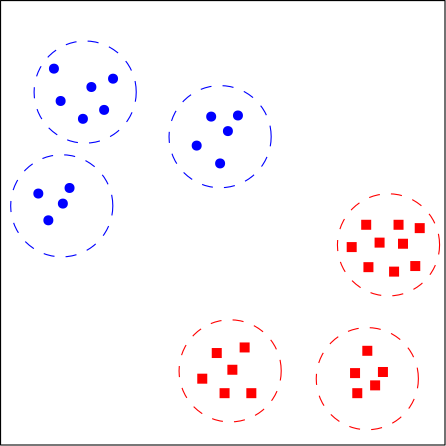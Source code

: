 <?xml version="1.0"?>
<!DOCTYPE ipe SYSTEM "ipe.dtd">
<ipe version="70218" creator="Ipe 7.2.26">
<info created="D:20230408075929" modified="D:20230408080006"/>
<ipestyle name="basic">
<symbol name="arrow/arc(spx)">
<path stroke="sym-stroke" fill="sym-stroke" pen="sym-pen">
0 0 m
-1 0.333 l
-1 -0.333 l
h
</path>
</symbol>
<symbol name="arrow/farc(spx)">
<path stroke="sym-stroke" fill="white" pen="sym-pen">
0 0 m
-1 0.333 l
-1 -0.333 l
h
</path>
</symbol>
<symbol name="arrow/ptarc(spx)">
<path stroke="sym-stroke" fill="sym-stroke" pen="sym-pen">
0 0 m
-1 0.333 l
-0.8 0 l
-1 -0.333 l
h
</path>
</symbol>
<symbol name="arrow/fptarc(spx)">
<path stroke="sym-stroke" fill="white" pen="sym-pen">
0 0 m
-1 0.333 l
-0.8 0 l
-1 -0.333 l
h
</path>
</symbol>
<symbol name="mark/circle(sx)" transformations="translations">
<path fill="sym-stroke">
0.6 0 0 0.6 0 0 e
0.4 0 0 0.4 0 0 e
</path>
</symbol>
<symbol name="mark/disk(sx)" transformations="translations">
<path fill="sym-stroke">
0.6 0 0 0.6 0 0 e
</path>
</symbol>
<symbol name="mark/fdisk(sfx)" transformations="translations">
<group>
<path fill="sym-fill">
0.5 0 0 0.5 0 0 e
</path>
<path fill="sym-stroke" fillrule="eofill">
0.6 0 0 0.6 0 0 e
0.4 0 0 0.4 0 0 e
</path>
</group>
</symbol>
<symbol name="mark/box(sx)" transformations="translations">
<path fill="sym-stroke" fillrule="eofill">
-0.6 -0.6 m
0.6 -0.6 l
0.6 0.6 l
-0.6 0.6 l
h
-0.4 -0.4 m
0.4 -0.4 l
0.4 0.4 l
-0.4 0.4 l
h
</path>
</symbol>
<symbol name="mark/square(sx)" transformations="translations">
<path fill="sym-stroke">
-0.6 -0.6 m
0.6 -0.6 l
0.6 0.6 l
-0.6 0.6 l
h
</path>
</symbol>
<symbol name="mark/fsquare(sfx)" transformations="translations">
<group>
<path fill="sym-fill">
-0.5 -0.5 m
0.5 -0.5 l
0.5 0.5 l
-0.5 0.5 l
h
</path>
<path fill="sym-stroke" fillrule="eofill">
-0.6 -0.6 m
0.6 -0.6 l
0.6 0.6 l
-0.6 0.6 l
h
-0.4 -0.4 m
0.4 -0.4 l
0.4 0.4 l
-0.4 0.4 l
h
</path>
</group>
</symbol>
<symbol name="mark/cross(sx)" transformations="translations">
<group>
<path fill="sym-stroke">
-0.43 -0.57 m
0.57 0.43 l
0.43 0.57 l
-0.57 -0.43 l
h
</path>
<path fill="sym-stroke">
-0.43 0.57 m
0.57 -0.43 l
0.43 -0.57 l
-0.57 0.43 l
h
</path>
</group>
</symbol>
<symbol name="arrow/fnormal(spx)">
<path stroke="sym-stroke" fill="white" pen="sym-pen">
0 0 m
-1 0.333 l
-1 -0.333 l
h
</path>
</symbol>
<symbol name="arrow/pointed(spx)">
<path stroke="sym-stroke" fill="sym-stroke" pen="sym-pen">
0 0 m
-1 0.333 l
-0.8 0 l
-1 -0.333 l
h
</path>
</symbol>
<symbol name="arrow/fpointed(spx)">
<path stroke="sym-stroke" fill="white" pen="sym-pen">
0 0 m
-1 0.333 l
-0.8 0 l
-1 -0.333 l
h
</path>
</symbol>
<symbol name="arrow/linear(spx)">
<path stroke="sym-stroke" pen="sym-pen">
-1 0.333 m
0 0 l
-1 -0.333 l
</path>
</symbol>
<symbol name="arrow/fdouble(spx)">
<path stroke="sym-stroke" fill="white" pen="sym-pen">
0 0 m
-1 0.333 l
-1 -0.333 l
h
-1 0 m
-2 0.333 l
-2 -0.333 l
h
</path>
</symbol>
<symbol name="arrow/double(spx)">
<path stroke="sym-stroke" fill="sym-stroke" pen="sym-pen">
0 0 m
-1 0.333 l
-1 -0.333 l
h
-1 0 m
-2 0.333 l
-2 -0.333 l
h
</path>
</symbol>
<symbol name="arrow/mid-normal(spx)">
<path stroke="sym-stroke" fill="sym-stroke" pen="sym-pen">
0.5 0 m
-0.5 0.333 l
-0.5 -0.333 l
h
</path>
</symbol>
<symbol name="arrow/mid-fnormal(spx)">
<path stroke="sym-stroke" fill="white" pen="sym-pen">
0.5 0 m
-0.5 0.333 l
-0.5 -0.333 l
h
</path>
</symbol>
<symbol name="arrow/mid-pointed(spx)">
<path stroke="sym-stroke" fill="sym-stroke" pen="sym-pen">
0.5 0 m
-0.5 0.333 l
-0.3 0 l
-0.5 -0.333 l
h
</path>
</symbol>
<symbol name="arrow/mid-fpointed(spx)">
<path stroke="sym-stroke" fill="white" pen="sym-pen">
0.5 0 m
-0.5 0.333 l
-0.3 0 l
-0.5 -0.333 l
h
</path>
</symbol>
<symbol name="arrow/mid-double(spx)">
<path stroke="sym-stroke" fill="sym-stroke" pen="sym-pen">
1 0 m
0 0.333 l
0 -0.333 l
h
0 0 m
-1 0.333 l
-1 -0.333 l
h
</path>
</symbol>
<symbol name="arrow/mid-fdouble(spx)">
<path stroke="sym-stroke" fill="white" pen="sym-pen">
1 0 m
0 0.333 l
0 -0.333 l
h
0 0 m
-1 0.333 l
-1 -0.333 l
h
</path>
</symbol>
<anglesize name="22.5 deg" value="22.5"/>
<anglesize name="30 deg" value="30"/>
<anglesize name="45 deg" value="45"/>
<anglesize name="60 deg" value="60"/>
<anglesize name="90 deg" value="90"/>
<arrowsize name="large" value="10"/>
<arrowsize name="small" value="5"/>
<arrowsize name="tiny" value="3"/>
<color name="blue" value="0 0 1"/>
<color name="brown" value="0.647 0.165 0.165"/>
<color name="darkblue" value="0 0 0.545"/>
<color name="darkcyan" value="0 0.545 0.545"/>
<color name="darkgray" value="0.663"/>
<color name="darkgreen" value="0 0.392 0"/>
<color name="darkmagenta" value="0.545 0 0.545"/>
<color name="darkorange" value="1 0.549 0"/>
<color name="darkred" value="0.545 0 0"/>
<color name="gold" value="1 0.843 0"/>
<color name="gray" value="0.745"/>
<color name="green" value="0 1 0"/>
<color name="lightblue" value="0.678 0.847 0.902"/>
<color name="lightcyan" value="0.878 1 1"/>
<color name="lightgray" value="0.827"/>
<color name="lightgreen" value="0.565 0.933 0.565"/>
<color name="lightyellow" value="1 1 0.878"/>
<color name="navy" value="0 0 0.502"/>
<color name="orange" value="1 0.647 0"/>
<color name="pink" value="1 0.753 0.796"/>
<color name="purple" value="0.627 0.125 0.941"/>
<color name="red" value="1 0 0"/>
<color name="seagreen" value="0.18 0.545 0.341"/>
<color name="turquoise" value="0.251 0.878 0.816"/>
<color name="violet" value="0.933 0.51 0.933"/>
<color name="yellow" value="1 1 0"/>
<dashstyle name="dash dot dotted" value="[4 2 1 2 1 2] 0"/>
<dashstyle name="dash dotted" value="[4 2 1 2] 0"/>
<dashstyle name="dashed" value="[4] 0"/>
<dashstyle name="dotted" value="[1 3] 0"/>
<gridsize name="10 pts (~3.5 mm)" value="10"/>
<gridsize name="14 pts (~5 mm)" value="14"/>
<gridsize name="16 pts (~6 mm)" value="16"/>
<gridsize name="20 pts (~7 mm)" value="20"/>
<gridsize name="28 pts (~10 mm)" value="28"/>
<gridsize name="32 pts (~12 mm)" value="32"/>
<gridsize name="4 pts" value="4"/>
<gridsize name="56 pts (~20 mm)" value="56"/>
<gridsize name="8 pts (~3 mm)" value="8"/>
<opacity name="10%" value="0.1"/>
<opacity name="30%" value="0.3"/>
<opacity name="50%" value="0.5"/>
<opacity name="75%" value="0.75"/>
<pen name="fat" value="1.2"/>
<pen name="heavier" value="0.8"/>
<pen name="ultrafat" value="2"/>
<symbolsize name="large" value="5"/>
<symbolsize name="small" value="2"/>
<symbolsize name="tiny" value="1.1"/>
<textsize name="Huge" value="\Huge"/>
<textsize name="LARGE" value="\LARGE"/>
<textsize name="Large" value="\Large"/>
<textsize name="footnote" value="\footnotesize"/>
<textsize name="huge" value="\huge"/>
<textsize name="large" value="\large"/>
<textsize name="script" value="\scriptsize"/>
<textsize name="small" value="\small"/>
<textsize name="tiny" value="\tiny"/>
<textstyle name="center" begin="\begin{center}" end="\end{center}"/>
<textstyle name="item" begin="\begin{itemize}\item{}" end="\end{itemize}"/>
<textstyle name="itemize" begin="\begin{itemize}" end="\end{itemize}"/>
<tiling name="falling" angle="-60" step="4" width="1"/>
<tiling name="rising" angle="30" step="4" width="1"/>
</ipestyle>
<page>
<layer name="alpha"/>
<view layers="alpha" active="alpha"/>
<path layer="alpha" matrix="1 0 0 1 133.515 -80.2365" stroke="black">
112 848 m
112 688 l
272 688 l
272 848 l
h
</path>
<use matrix="1 0 0 1 166.211 64.6383" name="mark/disk(sx)" pos="112 672" size="normal" stroke="blue"/>
<use matrix="1 0 0 1 166.211 64.6383" name="mark/disk(sx)" pos="100.93 666.97" size="normal" stroke="blue"/>
<use matrix="1 0 0 1 166.211 64.6383" name="mark/disk(sx)" pos="108.959 660.546" size="normal" stroke="blue"/>
<use matrix="1 0 0 1 166.211 64.6383" name="mark/disk(sx)" pos="116.587 663.758" size="normal" stroke="blue"/>
<use matrix="1 0 0 1 166.211 64.6383" name="mark/disk(sx)" pos="119.799 674.999" size="normal" stroke="blue"/>
<use matrix="1 0 0 1 166.211 64.6383" name="mark/disk(sx)" pos="98.5207 678.612" size="normal" stroke="blue"/>
<use matrix="1 0 0 1 166.211 64.6383" name="mark/disk(sx)" pos="155.129 661.349" size="normal" stroke="blue"/>
<use matrix="1 0 0 1 166.211 64.6383" name="mark/disk(sx)" pos="149.91 650.91" size="normal" stroke="blue"/>
<use matrix="1 0 0 1 166.211 64.6383" name="mark/disk(sx)" pos="158.341 644.487" size="normal" stroke="blue"/>
<use matrix="1 0 0 1 166.211 64.6383" name="mark/disk(sx)" pos="161.151 656.13" size="normal" stroke="blue"/>
<use matrix="1 0 0 1 166.211 64.6383" name="mark/disk(sx)" pos="164.765 661.75" size="normal" stroke="blue"/>
<use name="mark/disk(sx)" pos="270.353 700.292" size="normal" stroke="blue"/>
<use name="mark/disk(sx)" pos="259.112 698.285" size="normal" stroke="blue"/>
<use name="mark/disk(sx)" pos="262.725 688.649" size="normal" stroke="blue"/>
<use name="mark/disk(sx)" pos="267.944 694.671" size="normal" stroke="blue"/>
<use name="mark/square(sx)" pos="383.169 634.048" size="normal" stroke="red"/>
<use name="mark/square(sx)" pos="373.132 633.647" size="normal" stroke="red"/>
<use name="mark/square(sx)" pos="373.935 626.42" size="normal" stroke="red"/>
<use name="mark/square(sx)" pos="377.548 641.676" size="normal" stroke="red"/>
<use name="mark/square(sx)" pos="380.358 629.231" size="normal" stroke="red"/>
<use name="mark/square(sx)" pos="335.794 626.42" size="normal" stroke="red"/>
<use name="mark/square(sx)" pos="326.159 626.42" size="normal" stroke="red"/>
<use name="mark/square(sx)" pos="323.348 640.873" size="normal" stroke="red"/>
<use name="mark/square(sx)" pos="328.969 634.851" size="normal" stroke="red"/>
<use name="mark/square(sx)" pos="333.385 642.881" size="normal" stroke="red"/>
<use name="mark/square(sx)" pos="388.789 687.043" size="normal" stroke="red"/>
<use name="mark/square(sx)" pos="377.146 687.043" size="normal" stroke="red"/>
<use name="mark/square(sx)" pos="371.927 679.014" size="normal" stroke="red"/>
<use name="mark/square(sx)" pos="377.949 671.787" size="normal" stroke="red"/>
<use name="mark/square(sx)" pos="381.964 680.62" size="normal" stroke="red"/>
<use name="mark/square(sx)" pos="387.183 670.181" size="normal" stroke="red"/>
<use name="mark/square(sx)" pos="390.395 680.218" size="normal" stroke="red"/>
<use name="mark/square(sx)" pos="394.811 672.189" size="normal" stroke="red"/>
<use name="mark/square(sx)" pos="396.417 685.839" size="normal" stroke="red"/>
<use name="mark/square(sx)" pos="318.129 631.639" size="normal" stroke="red"/>
<path matrix="1 0 0 1 22.4828 -100.369" stroke="red" dash="dashed">
18.3849 0 0 18.3849 305.683 734.819 e
</path>
<path matrix="1 0 0 1 79.493 -55.0021" stroke="red" dash="dashed">
18.3849 0 0 18.3849 305.683 734.819 e
</path>
<path matrix="1 0 0 1 71.8649 -103.179" stroke="red" dash="dashed">
18.3849 0 0 18.3849 305.683 734.819 e
</path>
<path matrix="1 0 0 1 18.8698 -16.0588" stroke="blue" dash="dashed">
18.3849 0 0 18.3849 305.683 734.819 e
</path>
<path matrix="1 0 0 1 -29.709 0.00033945" stroke="blue" dash="dashed">
18.3849 0 0 18.3849 305.683 734.819 e
</path>
<path matrix="1 0 0 1 -38.1401 -40.9504" stroke="blue" dash="dashed">
18.3849 0 0 18.3849 305.683 734.819 e
</path>
</page>
</ipe>
